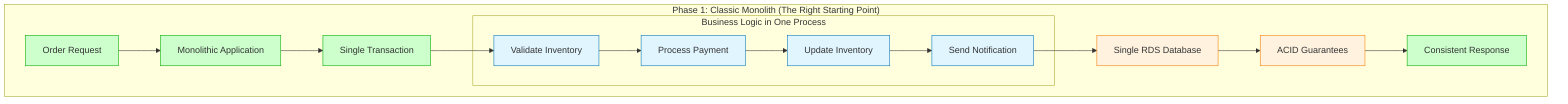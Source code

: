 graph TD
    subgraph "Phase 1: Classic Monolith (The Right Starting Point)"
        A1[Order Request] --> B1[Monolithic Application]
        B1 --> C1[Single Transaction]
        
        subgraph "Business Logic in One Process"
            D1[Validate Inventory]
            E1[Process Payment] 
            F1[Update Inventory]
            G1[Send Notification]
        end
        
        C1 --> D1
        D1 --> E1
        E1 --> F1
        F1 --> G1
        
        G1 --> H1[Single RDS Database]
        H1 --> I1[ACID Guarantees]
        I1 --> J1[Consistent Response]
    end
    
    classDef goodPhase fill:#ccffcc,stroke:#00aa00
    classDef process fill:#e1f5fe,stroke:#0277bd
    classDef database fill:#fff3e0,stroke:#f57c00
    
    class A1,B1,C1,J1 goodPhase
    class D1,E1,F1,G1 process
    class H1,I1 database